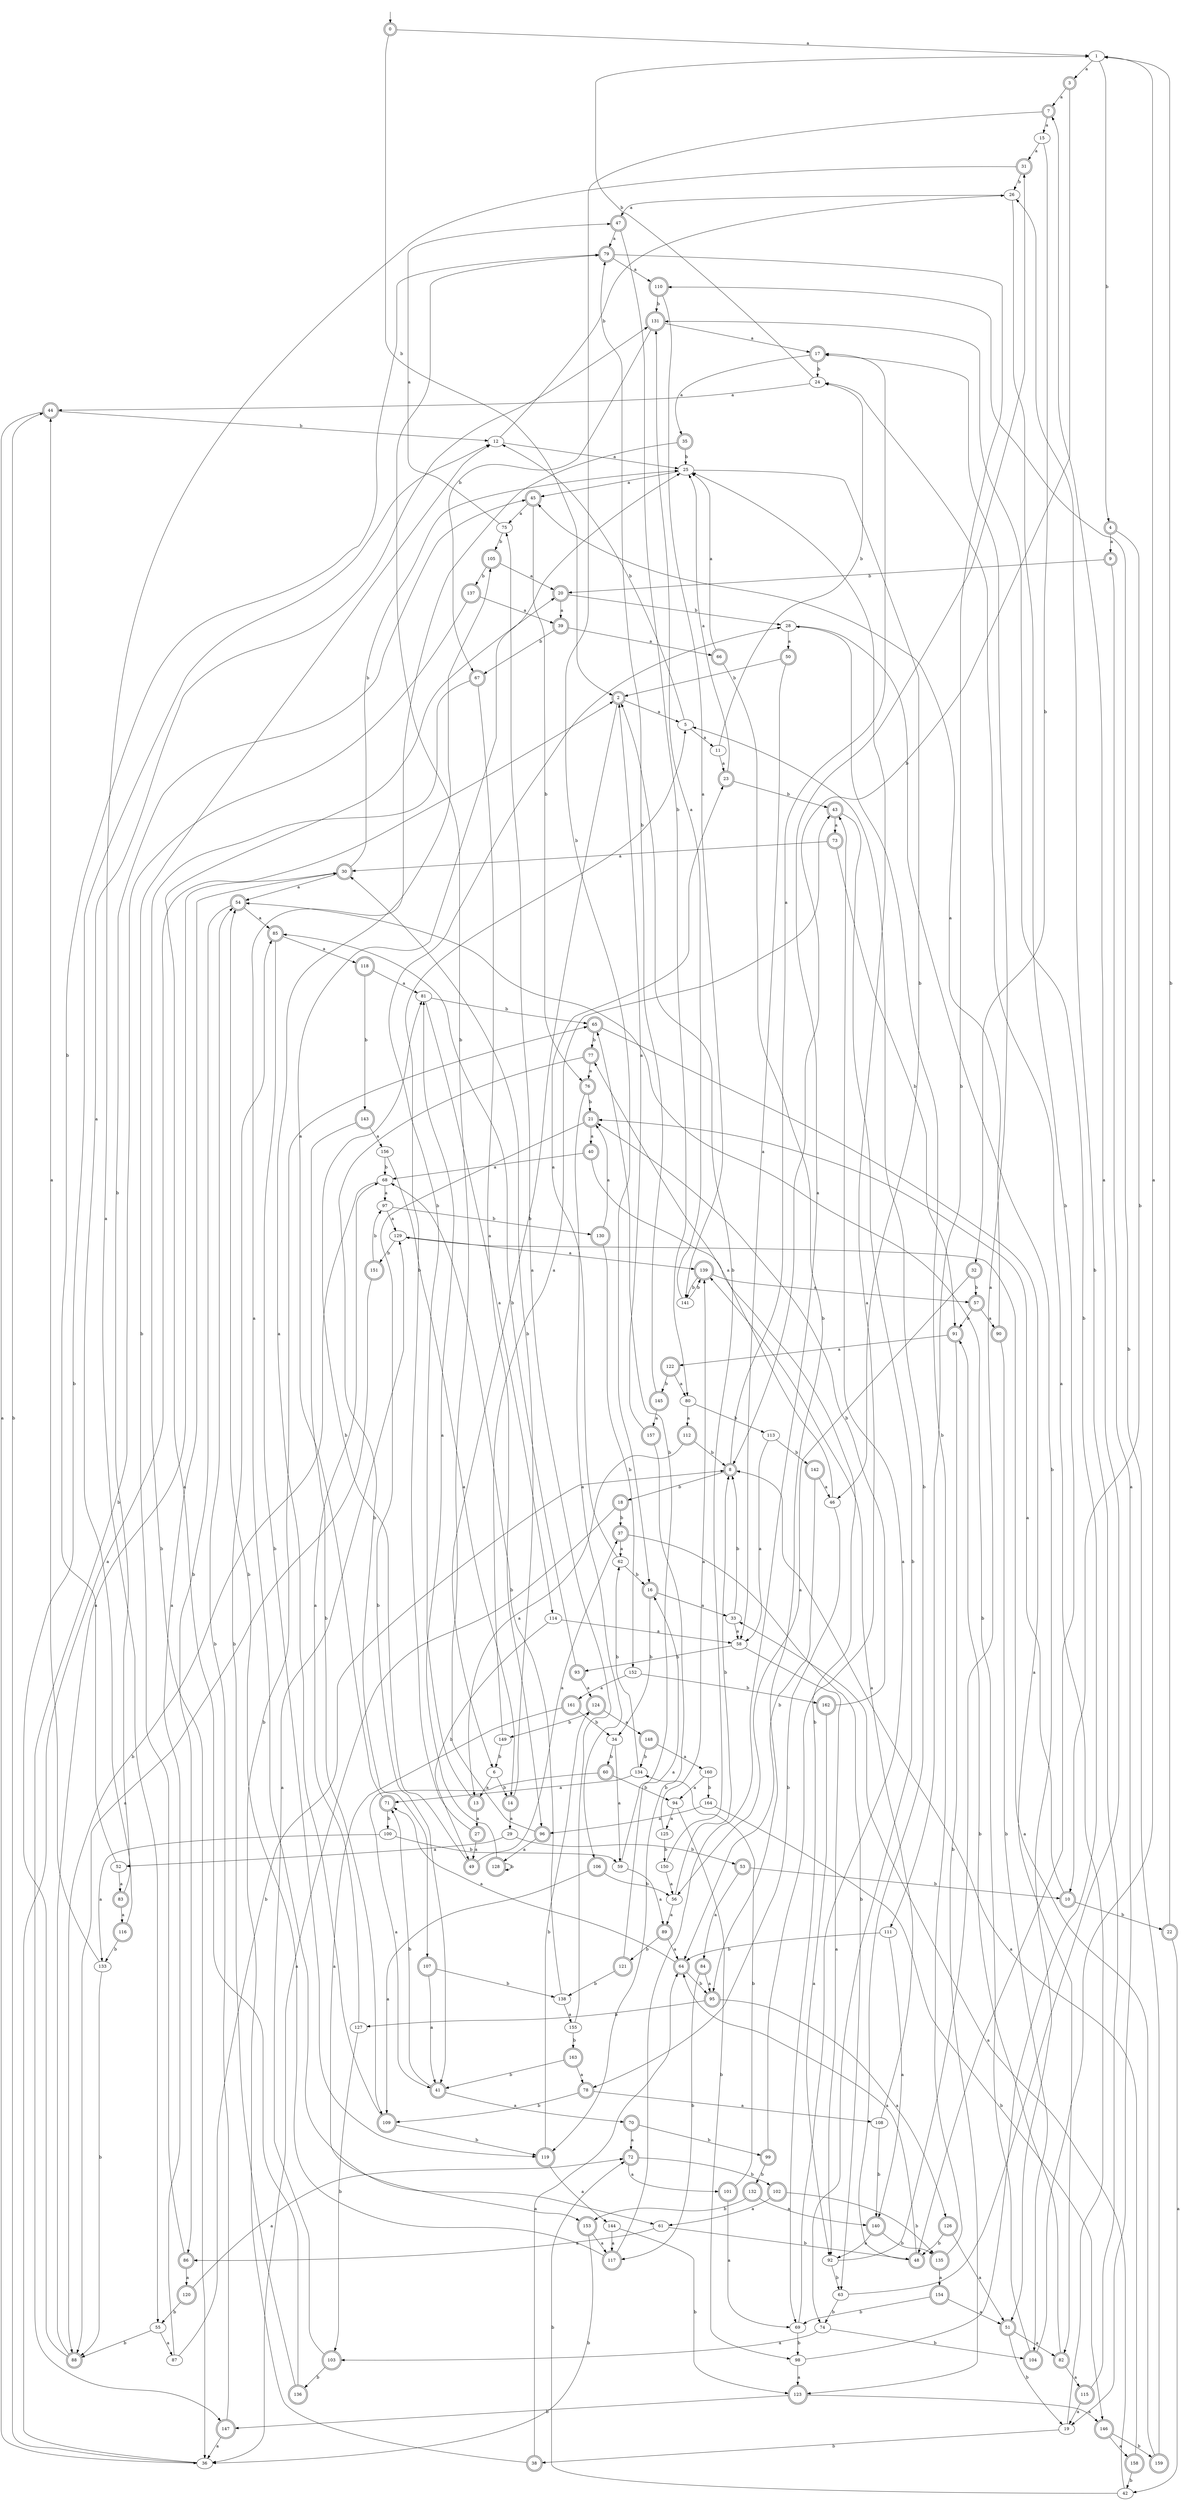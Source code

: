 digraph RandomDFA {
  __start0 [label="", shape=none];
  __start0 -> 0 [label=""];
  0 [shape=circle] [shape=doublecircle]
  0 -> 1 [label="a"]
  0 -> 2 [label="b"]
  1
  1 -> 3 [label="a"]
  1 -> 4 [label="b"]
  2 [shape=doublecircle]
  2 -> 5 [label="a"]
  2 -> 6 [label="b"]
  3 [shape=doublecircle]
  3 -> 7 [label="a"]
  3 -> 8 [label="b"]
  4 [shape=doublecircle]
  4 -> 9 [label="a"]
  4 -> 10 [label="b"]
  5
  5 -> 11 [label="a"]
  5 -> 12 [label="b"]
  6
  6 -> 13 [label="a"]
  6 -> 14 [label="b"]
  7 [shape=doublecircle]
  7 -> 15 [label="a"]
  7 -> 16 [label="b"]
  8 [shape=doublecircle]
  8 -> 17 [label="a"]
  8 -> 18 [label="b"]
  9 [shape=doublecircle]
  9 -> 19 [label="a"]
  9 -> 20 [label="b"]
  10 [shape=doublecircle]
  10 -> 21 [label="a"]
  10 -> 22 [label="b"]
  11
  11 -> 23 [label="a"]
  11 -> 24 [label="b"]
  12
  12 -> 25 [label="a"]
  12 -> 26 [label="b"]
  13 [shape=doublecircle]
  13 -> 27 [label="a"]
  13 -> 28 [label="b"]
  14 [shape=doublecircle]
  14 -> 29 [label="a"]
  14 -> 30 [label="b"]
  15
  15 -> 31 [label="a"]
  15 -> 32 [label="b"]
  16 [shape=doublecircle]
  16 -> 33 [label="a"]
  16 -> 34 [label="b"]
  17 [shape=doublecircle]
  17 -> 35 [label="a"]
  17 -> 24 [label="b"]
  18 [shape=doublecircle]
  18 -> 36 [label="a"]
  18 -> 37 [label="b"]
  19
  19 -> 24 [label="a"]
  19 -> 38 [label="b"]
  20 [shape=doublecircle]
  20 -> 39 [label="a"]
  20 -> 28 [label="b"]
  21 [shape=doublecircle]
  21 -> 40 [label="a"]
  21 -> 41 [label="b"]
  22 [shape=doublecircle]
  22 -> 42 [label="a"]
  22 -> 1 [label="b"]
  23 [shape=doublecircle]
  23 -> 25 [label="a"]
  23 -> 43 [label="b"]
  24
  24 -> 44 [label="a"]
  24 -> 1 [label="b"]
  25
  25 -> 45 [label="a"]
  25 -> 46 [label="b"]
  26
  26 -> 47 [label="a"]
  26 -> 48 [label="b"]
  27 [shape=doublecircle]
  27 -> 49 [label="a"]
  27 -> 5 [label="b"]
  28
  28 -> 50 [label="a"]
  28 -> 51 [label="b"]
  29
  29 -> 52 [label="a"]
  29 -> 53 [label="b"]
  30 [shape=doublecircle]
  30 -> 54 [label="a"]
  30 -> 25 [label="b"]
  31 [shape=doublecircle]
  31 -> 55 [label="a"]
  31 -> 26 [label="b"]
  32 [shape=doublecircle]
  32 -> 56 [label="a"]
  32 -> 57 [label="b"]
  33
  33 -> 58 [label="a"]
  33 -> 8 [label="b"]
  34
  34 -> 59 [label="a"]
  34 -> 60 [label="b"]
  35 [shape=doublecircle]
  35 -> 61 [label="a"]
  35 -> 25 [label="b"]
  36
  36 -> 2 [label="a"]
  36 -> 44 [label="b"]
  37 [shape=doublecircle]
  37 -> 62 [label="a"]
  37 -> 63 [label="b"]
  38 [shape=doublecircle]
  38 -> 64 [label="a"]
  38 -> 65 [label="b"]
  39 [shape=doublecircle]
  39 -> 66 [label="a"]
  39 -> 67 [label="b"]
  40 [shape=doublecircle]
  40 -> 68 [label="a"]
  40 -> 69 [label="b"]
  41 [shape=doublecircle]
  41 -> 70 [label="a"]
  41 -> 71 [label="b"]
  42
  42 -> 33 [label="a"]
  42 -> 72 [label="b"]
  43 [shape=doublecircle]
  43 -> 73 [label="a"]
  43 -> 74 [label="b"]
  44 [shape=doublecircle]
  44 -> 36 [label="a"]
  44 -> 12 [label="b"]
  45 [shape=doublecircle]
  45 -> 75 [label="a"]
  45 -> 76 [label="b"]
  46
  46 -> 77 [label="a"]
  46 -> 78 [label="b"]
  47 [shape=doublecircle]
  47 -> 79 [label="a"]
  47 -> 80 [label="b"]
  48 [shape=doublecircle]
  48 -> 64 [label="a"]
  48 -> 5 [label="b"]
  49 [shape=doublecircle]
  49 -> 37 [label="a"]
  49 -> 81 [label="b"]
  50 [shape=doublecircle]
  50 -> 58 [label="a"]
  50 -> 2 [label="b"]
  51 [shape=doublecircle]
  51 -> 82 [label="a"]
  51 -> 19 [label="b"]
  52
  52 -> 83 [label="a"]
  52 -> 79 [label="b"]
  53 [shape=doublecircle]
  53 -> 84 [label="a"]
  53 -> 10 [label="b"]
  54 [shape=doublecircle]
  54 -> 85 [label="a"]
  54 -> 86 [label="b"]
  55
  55 -> 87 [label="a"]
  55 -> 88 [label="b"]
  56
  56 -> 89 [label="a"]
  56 -> 8 [label="b"]
  57 [shape=doublecircle]
  57 -> 90 [label="a"]
  57 -> 91 [label="b"]
  58
  58 -> 92 [label="a"]
  58 -> 93 [label="b"]
  59
  59 -> 89 [label="a"]
  59 -> 65 [label="b"]
  60 [shape=doublecircle]
  60 -> 41 [label="a"]
  60 -> 94 [label="b"]
  61
  61 -> 86 [label="a"]
  61 -> 48 [label="b"]
  62
  62 -> 23 [label="a"]
  62 -> 16 [label="b"]
  63
  63 -> 7 [label="a"]
  63 -> 74 [label="b"]
  64 [shape=doublecircle]
  64 -> 71 [label="a"]
  64 -> 95 [label="b"]
  65 [shape=doublecircle]
  65 -> 82 [label="a"]
  65 -> 77 [label="b"]
  66 [shape=doublecircle]
  66 -> 25 [label="a"]
  66 -> 95 [label="b"]
  67 [shape=doublecircle]
  67 -> 96 [label="a"]
  67 -> 36 [label="b"]
  68
  68 -> 97 [label="a"]
  68 -> 88 [label="b"]
  69
  69 -> 43 [label="a"]
  69 -> 98 [label="b"]
  70 [shape=doublecircle]
  70 -> 72 [label="a"]
  70 -> 99 [label="b"]
  71 [shape=doublecircle]
  71 -> 25 [label="a"]
  71 -> 100 [label="b"]
  72 [shape=doublecircle]
  72 -> 101 [label="a"]
  72 -> 102 [label="b"]
  73 [shape=doublecircle]
  73 -> 30 [label="a"]
  73 -> 91 [label="b"]
  74
  74 -> 103 [label="a"]
  74 -> 104 [label="b"]
  75
  75 -> 47 [label="a"]
  75 -> 105 [label="b"]
  76 [shape=doublecircle]
  76 -> 106 [label="a"]
  76 -> 21 [label="b"]
  77 [shape=doublecircle]
  77 -> 76 [label="a"]
  77 -> 107 [label="b"]
  78 [shape=doublecircle]
  78 -> 108 [label="a"]
  78 -> 109 [label="b"]
  79 [shape=doublecircle]
  79 -> 110 [label="a"]
  79 -> 111 [label="b"]
  80
  80 -> 112 [label="a"]
  80 -> 113 [label="b"]
  81
  81 -> 114 [label="a"]
  81 -> 65 [label="b"]
  82 [shape=doublecircle]
  82 -> 115 [label="a"]
  82 -> 91 [label="b"]
  83 [shape=doublecircle]
  83 -> 116 [label="a"]
  83 -> 45 [label="b"]
  84 [shape=doublecircle]
  84 -> 95 [label="a"]
  84 -> 117 [label="b"]
  85 [shape=doublecircle]
  85 -> 118 [label="a"]
  85 -> 119 [label="b"]
  86 [shape=doublecircle]
  86 -> 120 [label="a"]
  86 -> 12 [label="b"]
  87
  87 -> 30 [label="a"]
  87 -> 8 [label="b"]
  88 [shape=doublecircle]
  88 -> 30 [label="a"]
  88 -> 12 [label="b"]
  89 [shape=doublecircle]
  89 -> 64 [label="a"]
  89 -> 121 [label="b"]
  90 [shape=doublecircle]
  90 -> 45 [label="a"]
  90 -> 104 [label="b"]
  91 [shape=doublecircle]
  91 -> 122 [label="a"]
  91 -> 123 [label="b"]
  92
  92 -> 17 [label="a"]
  92 -> 63 [label="b"]
  93 [shape=doublecircle]
  93 -> 124 [label="a"]
  93 -> 85 [label="b"]
  94
  94 -> 125 [label="a"]
  94 -> 98 [label="b"]
  95 [shape=doublecircle]
  95 -> 126 [label="a"]
  95 -> 127 [label="b"]
  96 [shape=doublecircle]
  96 -> 128 [label="a"]
  96 -> 79 [label="b"]
  97
  97 -> 129 [label="a"]
  97 -> 130 [label="b"]
  98
  98 -> 123 [label="a"]
  98 -> 131 [label="b"]
  99 [shape=doublecircle]
  99 -> 25 [label="a"]
  99 -> 132 [label="b"]
  100
  100 -> 133 [label="a"]
  100 -> 59 [label="b"]
  101 [shape=doublecircle]
  101 -> 69 [label="a"]
  101 -> 134 [label="b"]
  102 [shape=doublecircle]
  102 -> 61 [label="a"]
  102 -> 135 [label="b"]
  103 [shape=doublecircle]
  103 -> 129 [label="a"]
  103 -> 136 [label="b"]
  104 [shape=doublecircle]
  104 -> 1 [label="a"]
  104 -> 54 [label="b"]
  105 [shape=doublecircle]
  105 -> 20 [label="a"]
  105 -> 137 [label="b"]
  106 [shape=doublecircle]
  106 -> 109 [label="a"]
  106 -> 56 [label="b"]
  107 [shape=doublecircle]
  107 -> 41 [label="a"]
  107 -> 138 [label="b"]
  108
  108 -> 139 [label="a"]
  108 -> 140 [label="b"]
  109 [shape=doublecircle]
  109 -> 105 [label="a"]
  109 -> 119 [label="b"]
  110 [shape=doublecircle]
  110 -> 141 [label="a"]
  110 -> 131 [label="b"]
  111
  111 -> 140 [label="a"]
  111 -> 64 [label="b"]
  112 [shape=doublecircle]
  112 -> 13 [label="a"]
  112 -> 8 [label="b"]
  113
  113 -> 58 [label="a"]
  113 -> 142 [label="b"]
  114
  114 -> 58 [label="a"]
  114 -> 49 [label="b"]
  115 [shape=doublecircle]
  115 -> 19 [label="a"]
  115 -> 26 [label="b"]
  116 [shape=doublecircle]
  116 -> 131 [label="a"]
  116 -> 133 [label="b"]
  117 [shape=doublecircle]
  117 -> 31 [label="a"]
  117 -> 54 [label="b"]
  118 [shape=doublecircle]
  118 -> 81 [label="a"]
  118 -> 143 [label="b"]
  119 [shape=doublecircle]
  119 -> 144 [label="a"]
  119 -> 124 [label="b"]
  120 [shape=doublecircle]
  120 -> 72 [label="a"]
  120 -> 55 [label="b"]
  121 [shape=doublecircle]
  121 -> 16 [label="a"]
  121 -> 138 [label="b"]
  122 [shape=doublecircle]
  122 -> 80 [label="a"]
  122 -> 145 [label="b"]
  123 [shape=doublecircle]
  123 -> 146 [label="a"]
  123 -> 147 [label="b"]
  124 [shape=doublecircle]
  124 -> 148 [label="a"]
  124 -> 149 [label="b"]
  125
  125 -> 139 [label="a"]
  125 -> 150 [label="b"]
  126 [shape=doublecircle]
  126 -> 51 [label="a"]
  126 -> 48 [label="b"]
  127
  127 -> 68 [label="a"]
  127 -> 103 [label="b"]
  128 [shape=doublecircle]
  128 -> 81 [label="a"]
  128 -> 128 [label="b"]
  129
  129 -> 139 [label="a"]
  129 -> 151 [label="b"]
  130 [shape=doublecircle]
  130 -> 21 [label="a"]
  130 -> 152 [label="b"]
  131 [shape=doublecircle]
  131 -> 17 [label="a"]
  131 -> 67 [label="b"]
  132 [shape=doublecircle]
  132 -> 140 [label="a"]
  132 -> 153 [label="b"]
  133
  133 -> 44 [label="a"]
  133 -> 88 [label="b"]
  134
  134 -> 71 [label="a"]
  134 -> 62 [label="b"]
  135 [shape=doublecircle]
  135 -> 154 [label="a"]
  135 -> 28 [label="b"]
  136 [shape=doublecircle]
  136 -> 20 [label="a"]
  136 -> 85 [label="b"]
  137 [shape=doublecircle]
  137 -> 39 [label="a"]
  137 -> 147 [label="b"]
  138
  138 -> 155 [label="a"]
  138 -> 68 [label="b"]
  139 [shape=doublecircle]
  139 -> 57 [label="a"]
  139 -> 141 [label="b"]
  140 [shape=doublecircle]
  140 -> 92 [label="a"]
  140 -> 135 [label="b"]
  141
  141 -> 131 [label="a"]
  141 -> 139 [label="b"]
  142 [shape=doublecircle]
  142 -> 46 [label="a"]
  142 -> 64 [label="b"]
  143 [shape=doublecircle]
  143 -> 156 [label="a"]
  143 -> 109 [label="b"]
  144
  144 -> 117 [label="a"]
  144 -> 123 [label="b"]
  145 [shape=doublecircle]
  145 -> 157 [label="a"]
  145 -> 79 [label="b"]
  146 [shape=doublecircle]
  146 -> 158 [label="a"]
  146 -> 159 [label="b"]
  147 [shape=doublecircle]
  147 -> 36 [label="a"]
  147 -> 54 [label="b"]
  148 [shape=doublecircle]
  148 -> 160 [label="a"]
  148 -> 134 [label="b"]
  149
  149 -> 43 [label="a"]
  149 -> 6 [label="b"]
  150
  150 -> 56 [label="a"]
  150 -> 2 [label="b"]
  151 [shape=doublecircle]
  151 -> 88 [label="a"]
  151 -> 97 [label="b"]
  152
  152 -> 161 [label="a"]
  152 -> 162 [label="b"]
  153 [shape=doublecircle]
  153 -> 117 [label="a"]
  153 -> 36 [label="b"]
  154 [shape=doublecircle]
  154 -> 51 [label="a"]
  154 -> 69 [label="b"]
  155
  155 -> 75 [label="a"]
  155 -> 163 [label="b"]
  156
  156 -> 14 [label="a"]
  156 -> 68 [label="b"]
  157 [shape=doublecircle]
  157 -> 2 [label="a"]
  157 -> 119 [label="b"]
  158 [shape=doublecircle]
  158 -> 8 [label="a"]
  158 -> 42 [label="b"]
  159 [shape=doublecircle]
  159 -> 129 [label="a"]
  159 -> 110 [label="b"]
  160
  160 -> 94 [label="a"]
  160 -> 164 [label="b"]
  161 [shape=doublecircle]
  161 -> 153 [label="a"]
  161 -> 34 [label="b"]
  162 [shape=doublecircle]
  162 -> 92 [label="a"]
  162 -> 21 [label="b"]
  163 [shape=doublecircle]
  163 -> 78 [label="a"]
  163 -> 41 [label="b"]
  164
  164 -> 96 [label="a"]
  164 -> 146 [label="b"]
}
